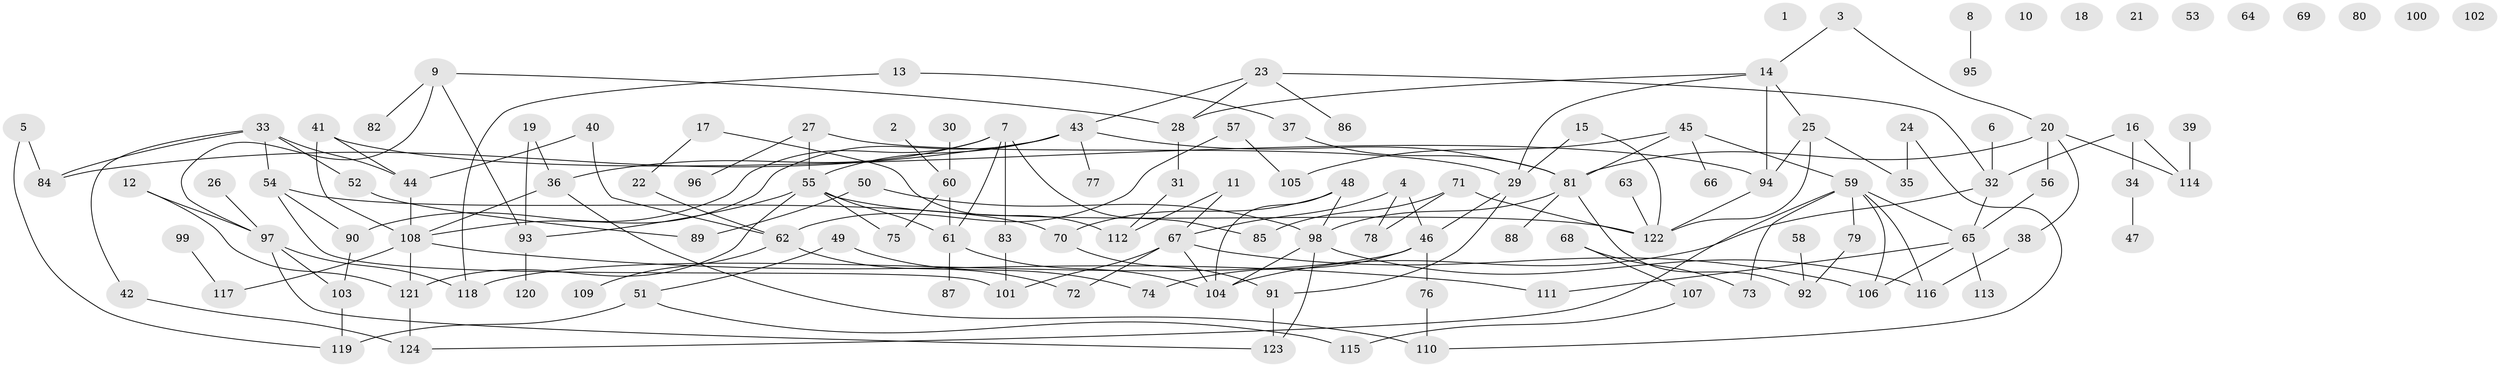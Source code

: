 // coarse degree distribution, {0: 0.13513513513513514, 1: 0.24324324324324326, 2: 0.1891891891891892, 4: 0.08108108108108109, 6: 0.06756756756756757, 5: 0.10810810810810811, 7: 0.013513513513513514, 8: 0.04054054054054054, 3: 0.10810810810810811, 11: 0.013513513513513514}
// Generated by graph-tools (version 1.1) at 2025/43/03/04/25 21:43:21]
// undirected, 124 vertices, 164 edges
graph export_dot {
graph [start="1"]
  node [color=gray90,style=filled];
  1;
  2;
  3;
  4;
  5;
  6;
  7;
  8;
  9;
  10;
  11;
  12;
  13;
  14;
  15;
  16;
  17;
  18;
  19;
  20;
  21;
  22;
  23;
  24;
  25;
  26;
  27;
  28;
  29;
  30;
  31;
  32;
  33;
  34;
  35;
  36;
  37;
  38;
  39;
  40;
  41;
  42;
  43;
  44;
  45;
  46;
  47;
  48;
  49;
  50;
  51;
  52;
  53;
  54;
  55;
  56;
  57;
  58;
  59;
  60;
  61;
  62;
  63;
  64;
  65;
  66;
  67;
  68;
  69;
  70;
  71;
  72;
  73;
  74;
  75;
  76;
  77;
  78;
  79;
  80;
  81;
  82;
  83;
  84;
  85;
  86;
  87;
  88;
  89;
  90;
  91;
  92;
  93;
  94;
  95;
  96;
  97;
  98;
  99;
  100;
  101;
  102;
  103;
  104;
  105;
  106;
  107;
  108;
  109;
  110;
  111;
  112;
  113;
  114;
  115;
  116;
  117;
  118;
  119;
  120;
  121;
  122;
  123;
  124;
  2 -- 60;
  3 -- 14;
  3 -- 20;
  4 -- 46;
  4 -- 67;
  4 -- 78;
  5 -- 84;
  5 -- 119;
  6 -- 32;
  7 -- 36;
  7 -- 61;
  7 -- 83;
  7 -- 85;
  7 -- 90;
  8 -- 95;
  9 -- 28;
  9 -- 82;
  9 -- 93;
  9 -- 97;
  11 -- 67;
  11 -- 112;
  12 -- 97;
  12 -- 121;
  13 -- 37;
  13 -- 118;
  14 -- 25;
  14 -- 28;
  14 -- 29;
  14 -- 94;
  15 -- 29;
  15 -- 122;
  16 -- 32;
  16 -- 34;
  16 -- 114;
  17 -- 22;
  17 -- 112;
  19 -- 36;
  19 -- 93;
  20 -- 38;
  20 -- 56;
  20 -- 81;
  20 -- 114;
  22 -- 62;
  23 -- 28;
  23 -- 32;
  23 -- 43;
  23 -- 86;
  24 -- 35;
  24 -- 110;
  25 -- 35;
  25 -- 94;
  25 -- 122;
  26 -- 97;
  27 -- 29;
  27 -- 55;
  27 -- 96;
  28 -- 31;
  29 -- 46;
  29 -- 91;
  30 -- 60;
  31 -- 112;
  32 -- 65;
  32 -- 104;
  33 -- 42;
  33 -- 44;
  33 -- 52;
  33 -- 54;
  33 -- 84;
  34 -- 47;
  36 -- 108;
  36 -- 110;
  37 -- 81;
  38 -- 116;
  39 -- 114;
  40 -- 44;
  40 -- 62;
  41 -- 44;
  41 -- 94;
  41 -- 108;
  42 -- 124;
  43 -- 55;
  43 -- 77;
  43 -- 81;
  43 -- 84;
  43 -- 108;
  44 -- 108;
  45 -- 59;
  45 -- 66;
  45 -- 81;
  45 -- 105;
  46 -- 74;
  46 -- 76;
  46 -- 118;
  48 -- 70;
  48 -- 98;
  48 -- 104;
  49 -- 51;
  49 -- 74;
  50 -- 89;
  50 -- 98;
  51 -- 115;
  51 -- 119;
  52 -- 89;
  54 -- 70;
  54 -- 90;
  54 -- 101;
  55 -- 61;
  55 -- 75;
  55 -- 93;
  55 -- 121;
  55 -- 122;
  56 -- 65;
  57 -- 62;
  57 -- 105;
  58 -- 92;
  59 -- 65;
  59 -- 73;
  59 -- 79;
  59 -- 106;
  59 -- 116;
  59 -- 124;
  60 -- 61;
  60 -- 75;
  61 -- 87;
  61 -- 104;
  62 -- 72;
  62 -- 109;
  63 -- 122;
  65 -- 106;
  65 -- 111;
  65 -- 113;
  67 -- 72;
  67 -- 101;
  67 -- 104;
  67 -- 106;
  68 -- 73;
  68 -- 107;
  70 -- 91;
  71 -- 78;
  71 -- 85;
  71 -- 122;
  76 -- 110;
  79 -- 92;
  81 -- 88;
  81 -- 92;
  81 -- 98;
  83 -- 101;
  90 -- 103;
  91 -- 123;
  93 -- 120;
  94 -- 122;
  97 -- 103;
  97 -- 118;
  97 -- 123;
  98 -- 104;
  98 -- 116;
  98 -- 123;
  99 -- 117;
  103 -- 119;
  107 -- 115;
  108 -- 111;
  108 -- 117;
  108 -- 121;
  121 -- 124;
}
